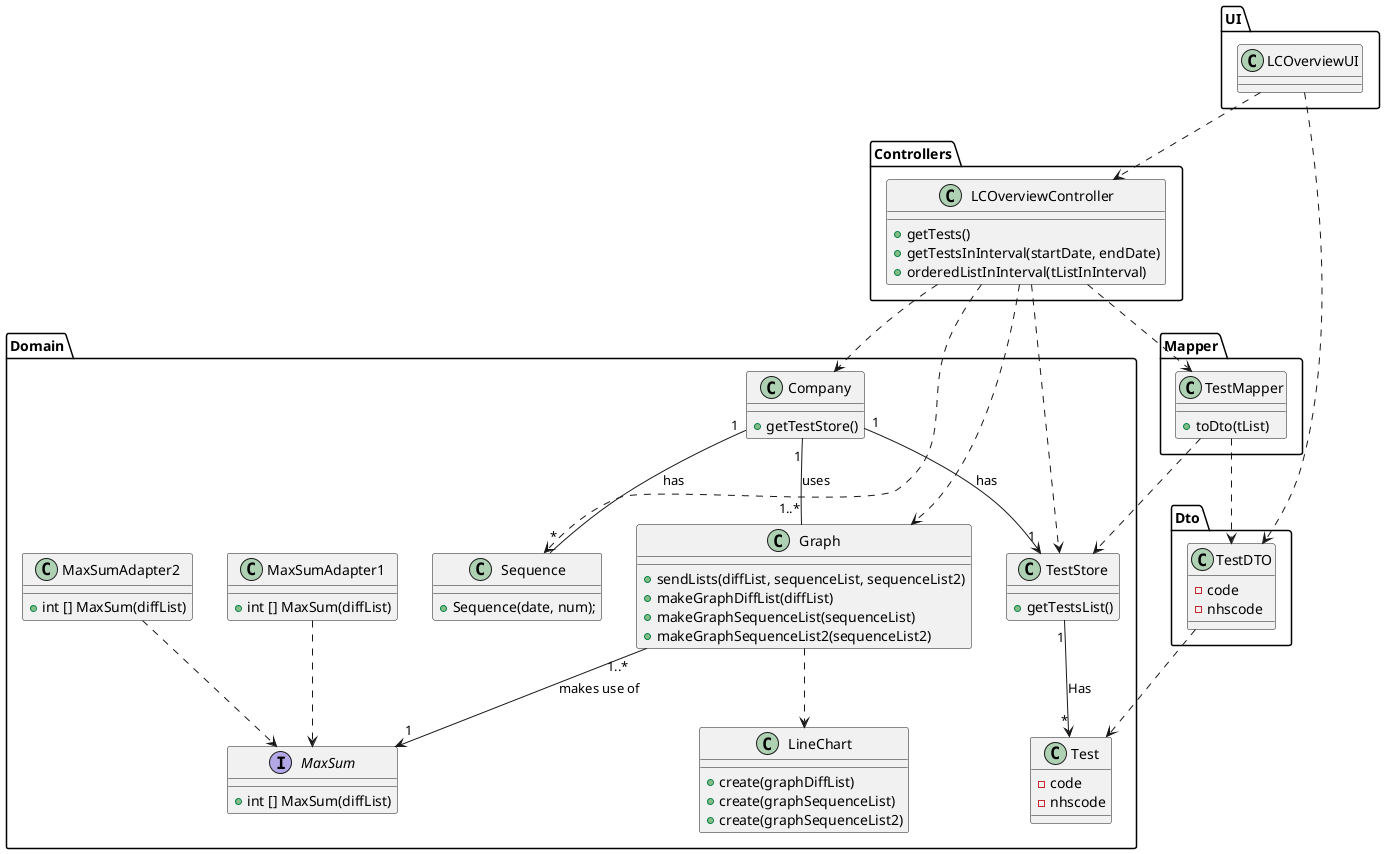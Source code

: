@startuml
package "UI" {
  Class LCOverviewUI
}
package "Controllers" {
 Class LCOverviewController
}
package "Domain" {
 Class Company
Class TestStore
Class Test
Class Sequence
Class Graph
Interface MaxSum
Class MaxSumAdapter1
Class MaxSumAdapter2
Class LineChart

}
package "Mapper" {
Class TestMapper

}
package "Dto"{
Class TestDTO
}


LCOverviewUI ..> LCOverviewController
LCOverviewController..>Company
LCOverviewController..>TestMapper
LCOverviewController ..> Graph
LCOverviewController ..> Sequence

Graph "1..*" --> "1"MaxSum : makes use of

MaxSumAdapter1 ..>MaxSum
MaxSumAdapter2 ..>MaxSum

Graph..>LineChart

LCOverviewController..>TestStore

LCOverviewUI ..> TestDTO








LCOverviewController : +getTests()
LCOverviewController : +getTestsInInterval(startDate, endDate)
LCOverviewController : +orderedListInInterval(tListInInterval)


Graph : +sendLists(diffList, sequenceList, sequenceList2)

MaxSum : +int [] MaxSum(diffList)

MaxSumAdapter2 : +int [] MaxSum(diffList)
MaxSumAdapter1 : +int [] MaxSum(diffList)

Graph : +makeGraphDiffList(diffList)
Graph : +makeGraphSequenceList(sequenceList)
Graph : +makeGraphSequenceList2(sequenceList2)

LineChart : +create(graphDiffList)
LineChart : +create(graphSequenceList)
LineChart : +create(graphSequenceList2)



Sequence : +Sequence(date, num);

Company"1" -->"1" TestStore :has
Company "1" -- "1..*" Graph : uses
Company "1" -- "*" Sequence : has


TestStore : +getTestsList()

TestMapper ..> TestDTO
TestDTO..> Test


TestStore"1" -->"*"Test : Has

TestMapper ..> TestStore



TestMapper : +toDto(tList)




Company : +getTestStore()


Test : -code
Test : -nhscode


TestDTO : -code
TestDTO : -nhscode

@enduml